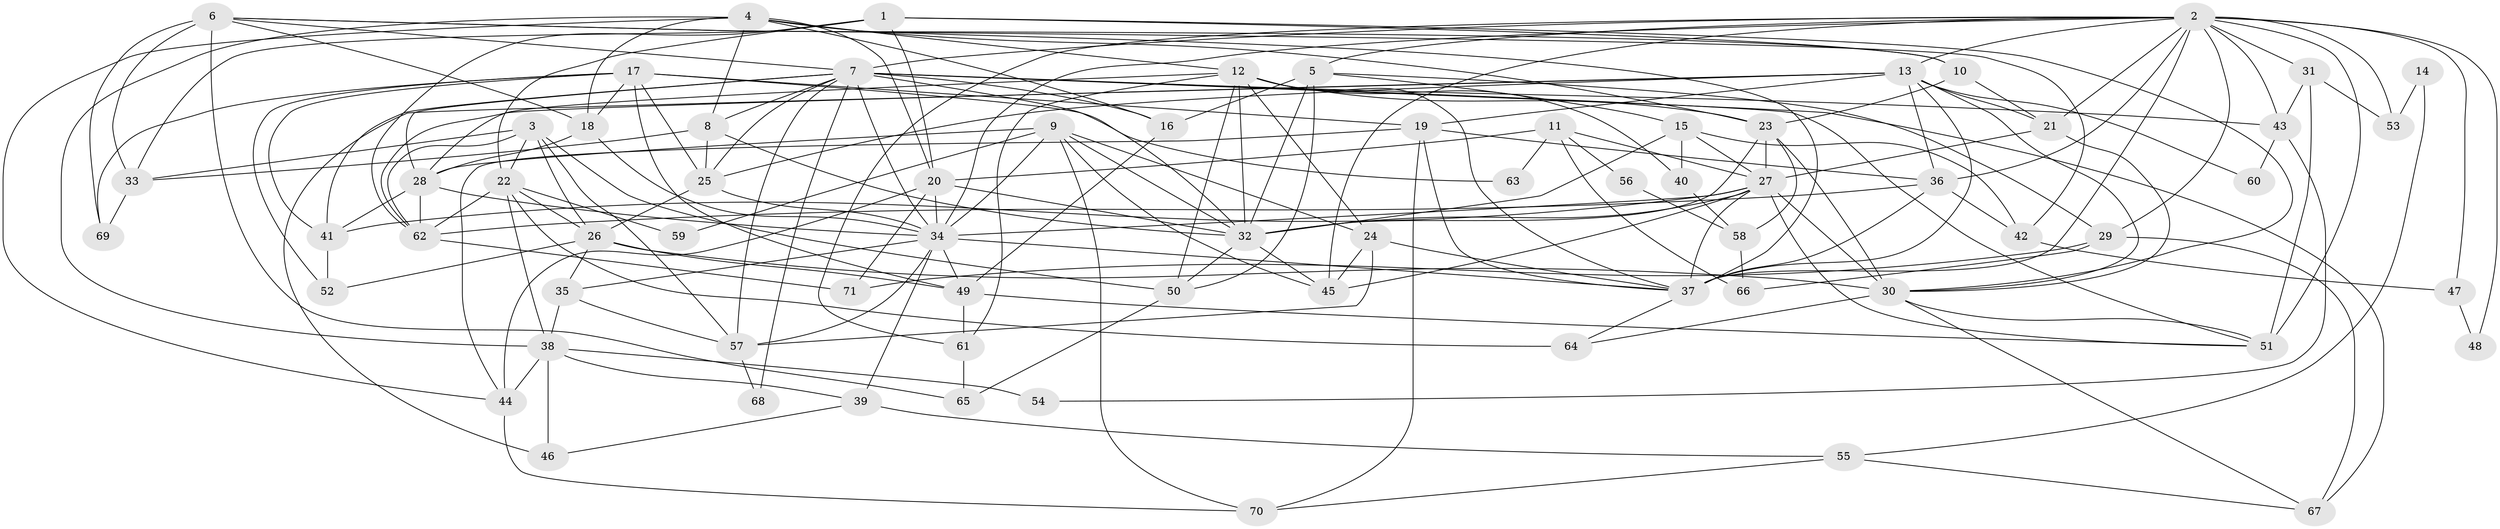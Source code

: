 // original degree distribution, {3: 0.24822695035460993, 4: 0.23404255319148937, 5: 0.2765957446808511, 2: 0.14184397163120568, 7: 0.05673758865248227, 6: 0.0425531914893617}
// Generated by graph-tools (version 1.1) at 2025/36/03/09/25 02:36:19]
// undirected, 71 vertices, 196 edges
graph export_dot {
graph [start="1"]
  node [color=gray90,style=filled];
  1;
  2;
  3;
  4;
  5;
  6;
  7;
  8;
  9;
  10;
  11;
  12;
  13;
  14;
  15;
  16;
  17;
  18;
  19;
  20;
  21;
  22;
  23;
  24;
  25;
  26;
  27;
  28;
  29;
  30;
  31;
  32;
  33;
  34;
  35;
  36;
  37;
  38;
  39;
  40;
  41;
  42;
  43;
  44;
  45;
  46;
  47;
  48;
  49;
  50;
  51;
  52;
  53;
  54;
  55;
  56;
  57;
  58;
  59;
  60;
  61;
  62;
  63;
  64;
  65;
  66;
  67;
  68;
  69;
  70;
  71;
  1 -- 10 [weight=1.0];
  1 -- 20 [weight=1.0];
  1 -- 22 [weight=1.0];
  1 -- 30 [weight=1.0];
  1 -- 33 [weight=1.0];
  1 -- 62 [weight=1.0];
  2 -- 5 [weight=1.0];
  2 -- 7 [weight=1.0];
  2 -- 13 [weight=1.0];
  2 -- 21 [weight=1.0];
  2 -- 29 [weight=1.0];
  2 -- 31 [weight=1.0];
  2 -- 34 [weight=1.0];
  2 -- 36 [weight=1.0];
  2 -- 37 [weight=1.0];
  2 -- 43 [weight=1.0];
  2 -- 45 [weight=1.0];
  2 -- 47 [weight=1.0];
  2 -- 48 [weight=1.0];
  2 -- 51 [weight=1.0];
  2 -- 53 [weight=1.0];
  2 -- 61 [weight=1.0];
  3 -- 22 [weight=1.0];
  3 -- 26 [weight=1.0];
  3 -- 33 [weight=1.0];
  3 -- 50 [weight=1.0];
  3 -- 57 [weight=1.0];
  3 -- 62 [weight=1.0];
  4 -- 8 [weight=1.0];
  4 -- 12 [weight=1.0];
  4 -- 16 [weight=1.0];
  4 -- 18 [weight=1.0];
  4 -- 20 [weight=1.0];
  4 -- 23 [weight=1.0];
  4 -- 37 [weight=1.0];
  4 -- 38 [weight=2.0];
  4 -- 44 [weight=1.0];
  5 -- 15 [weight=1.0];
  5 -- 16 [weight=1.0];
  5 -- 29 [weight=1.0];
  5 -- 32 [weight=1.0];
  5 -- 50 [weight=1.0];
  6 -- 7 [weight=1.0];
  6 -- 10 [weight=1.0];
  6 -- 18 [weight=1.0];
  6 -- 33 [weight=1.0];
  6 -- 42 [weight=1.0];
  6 -- 65 [weight=1.0];
  6 -- 69 [weight=1.0];
  7 -- 8 [weight=1.0];
  7 -- 16 [weight=5.0];
  7 -- 25 [weight=1.0];
  7 -- 28 [weight=1.0];
  7 -- 32 [weight=2.0];
  7 -- 34 [weight=1.0];
  7 -- 41 [weight=1.0];
  7 -- 43 [weight=1.0];
  7 -- 51 [weight=1.0];
  7 -- 57 [weight=1.0];
  7 -- 67 [weight=1.0];
  7 -- 68 [weight=1.0];
  8 -- 25 [weight=1.0];
  8 -- 32 [weight=1.0];
  8 -- 33 [weight=1.0];
  9 -- 24 [weight=1.0];
  9 -- 28 [weight=1.0];
  9 -- 32 [weight=1.0];
  9 -- 34 [weight=1.0];
  9 -- 45 [weight=1.0];
  9 -- 59 [weight=1.0];
  9 -- 70 [weight=1.0];
  10 -- 21 [weight=1.0];
  10 -- 23 [weight=1.0];
  11 -- 20 [weight=1.0];
  11 -- 27 [weight=1.0];
  11 -- 56 [weight=1.0];
  11 -- 63 [weight=1.0];
  11 -- 66 [weight=1.0];
  12 -- 23 [weight=1.0];
  12 -- 24 [weight=1.0];
  12 -- 28 [weight=1.0];
  12 -- 32 [weight=1.0];
  12 -- 37 [weight=1.0];
  12 -- 40 [weight=1.0];
  12 -- 50 [weight=1.0];
  12 -- 61 [weight=1.0];
  13 -- 19 [weight=1.0];
  13 -- 21 [weight=1.0];
  13 -- 25 [weight=1.0];
  13 -- 30 [weight=1.0];
  13 -- 36 [weight=2.0];
  13 -- 37 [weight=2.0];
  13 -- 46 [weight=1.0];
  13 -- 60 [weight=1.0];
  13 -- 62 [weight=1.0];
  14 -- 53 [weight=1.0];
  14 -- 55 [weight=1.0];
  15 -- 27 [weight=1.0];
  15 -- 32 [weight=1.0];
  15 -- 40 [weight=1.0];
  15 -- 42 [weight=1.0];
  16 -- 49 [weight=1.0];
  17 -- 18 [weight=1.0];
  17 -- 19 [weight=1.0];
  17 -- 25 [weight=1.0];
  17 -- 41 [weight=1.0];
  17 -- 49 [weight=1.0];
  17 -- 52 [weight=1.0];
  17 -- 63 [weight=2.0];
  17 -- 69 [weight=1.0];
  18 -- 28 [weight=1.0];
  18 -- 34 [weight=1.0];
  19 -- 36 [weight=1.0];
  19 -- 37 [weight=1.0];
  19 -- 44 [weight=1.0];
  19 -- 70 [weight=1.0];
  20 -- 32 [weight=1.0];
  20 -- 34 [weight=1.0];
  20 -- 44 [weight=1.0];
  20 -- 71 [weight=1.0];
  21 -- 27 [weight=1.0];
  21 -- 30 [weight=1.0];
  22 -- 26 [weight=1.0];
  22 -- 38 [weight=1.0];
  22 -- 59 [weight=1.0];
  22 -- 62 [weight=1.0];
  22 -- 64 [weight=2.0];
  23 -- 27 [weight=1.0];
  23 -- 30 [weight=1.0];
  23 -- 32 [weight=1.0];
  23 -- 58 [weight=1.0];
  24 -- 37 [weight=1.0];
  24 -- 45 [weight=1.0];
  24 -- 57 [weight=2.0];
  25 -- 26 [weight=1.0];
  25 -- 34 [weight=1.0];
  26 -- 30 [weight=1.0];
  26 -- 35 [weight=1.0];
  26 -- 49 [weight=1.0];
  26 -- 52 [weight=1.0];
  27 -- 30 [weight=1.0];
  27 -- 32 [weight=2.0];
  27 -- 34 [weight=1.0];
  27 -- 37 [weight=2.0];
  27 -- 41 [weight=1.0];
  27 -- 45 [weight=1.0];
  27 -- 51 [weight=1.0];
  28 -- 34 [weight=1.0];
  28 -- 41 [weight=1.0];
  28 -- 62 [weight=1.0];
  29 -- 66 [weight=1.0];
  29 -- 67 [weight=1.0];
  29 -- 71 [weight=1.0];
  30 -- 51 [weight=1.0];
  30 -- 64 [weight=1.0];
  30 -- 67 [weight=1.0];
  31 -- 43 [weight=1.0];
  31 -- 51 [weight=1.0];
  31 -- 53 [weight=1.0];
  32 -- 45 [weight=1.0];
  32 -- 50 [weight=1.0];
  33 -- 69 [weight=1.0];
  34 -- 35 [weight=1.0];
  34 -- 37 [weight=1.0];
  34 -- 39 [weight=1.0];
  34 -- 49 [weight=1.0];
  34 -- 57 [weight=1.0];
  35 -- 38 [weight=1.0];
  35 -- 57 [weight=1.0];
  36 -- 37 [weight=2.0];
  36 -- 42 [weight=1.0];
  36 -- 62 [weight=1.0];
  37 -- 64 [weight=1.0];
  38 -- 39 [weight=1.0];
  38 -- 44 [weight=1.0];
  38 -- 46 [weight=1.0];
  38 -- 54 [weight=1.0];
  39 -- 46 [weight=1.0];
  39 -- 55 [weight=1.0];
  40 -- 58 [weight=1.0];
  41 -- 52 [weight=1.0];
  42 -- 47 [weight=1.0];
  43 -- 54 [weight=1.0];
  43 -- 60 [weight=1.0];
  44 -- 70 [weight=1.0];
  47 -- 48 [weight=1.0];
  49 -- 51 [weight=1.0];
  49 -- 61 [weight=1.0];
  50 -- 65 [weight=1.0];
  55 -- 67 [weight=1.0];
  55 -- 70 [weight=1.0];
  56 -- 58 [weight=1.0];
  57 -- 68 [weight=1.0];
  58 -- 66 [weight=1.0];
  61 -- 65 [weight=1.0];
  62 -- 71 [weight=1.0];
}
